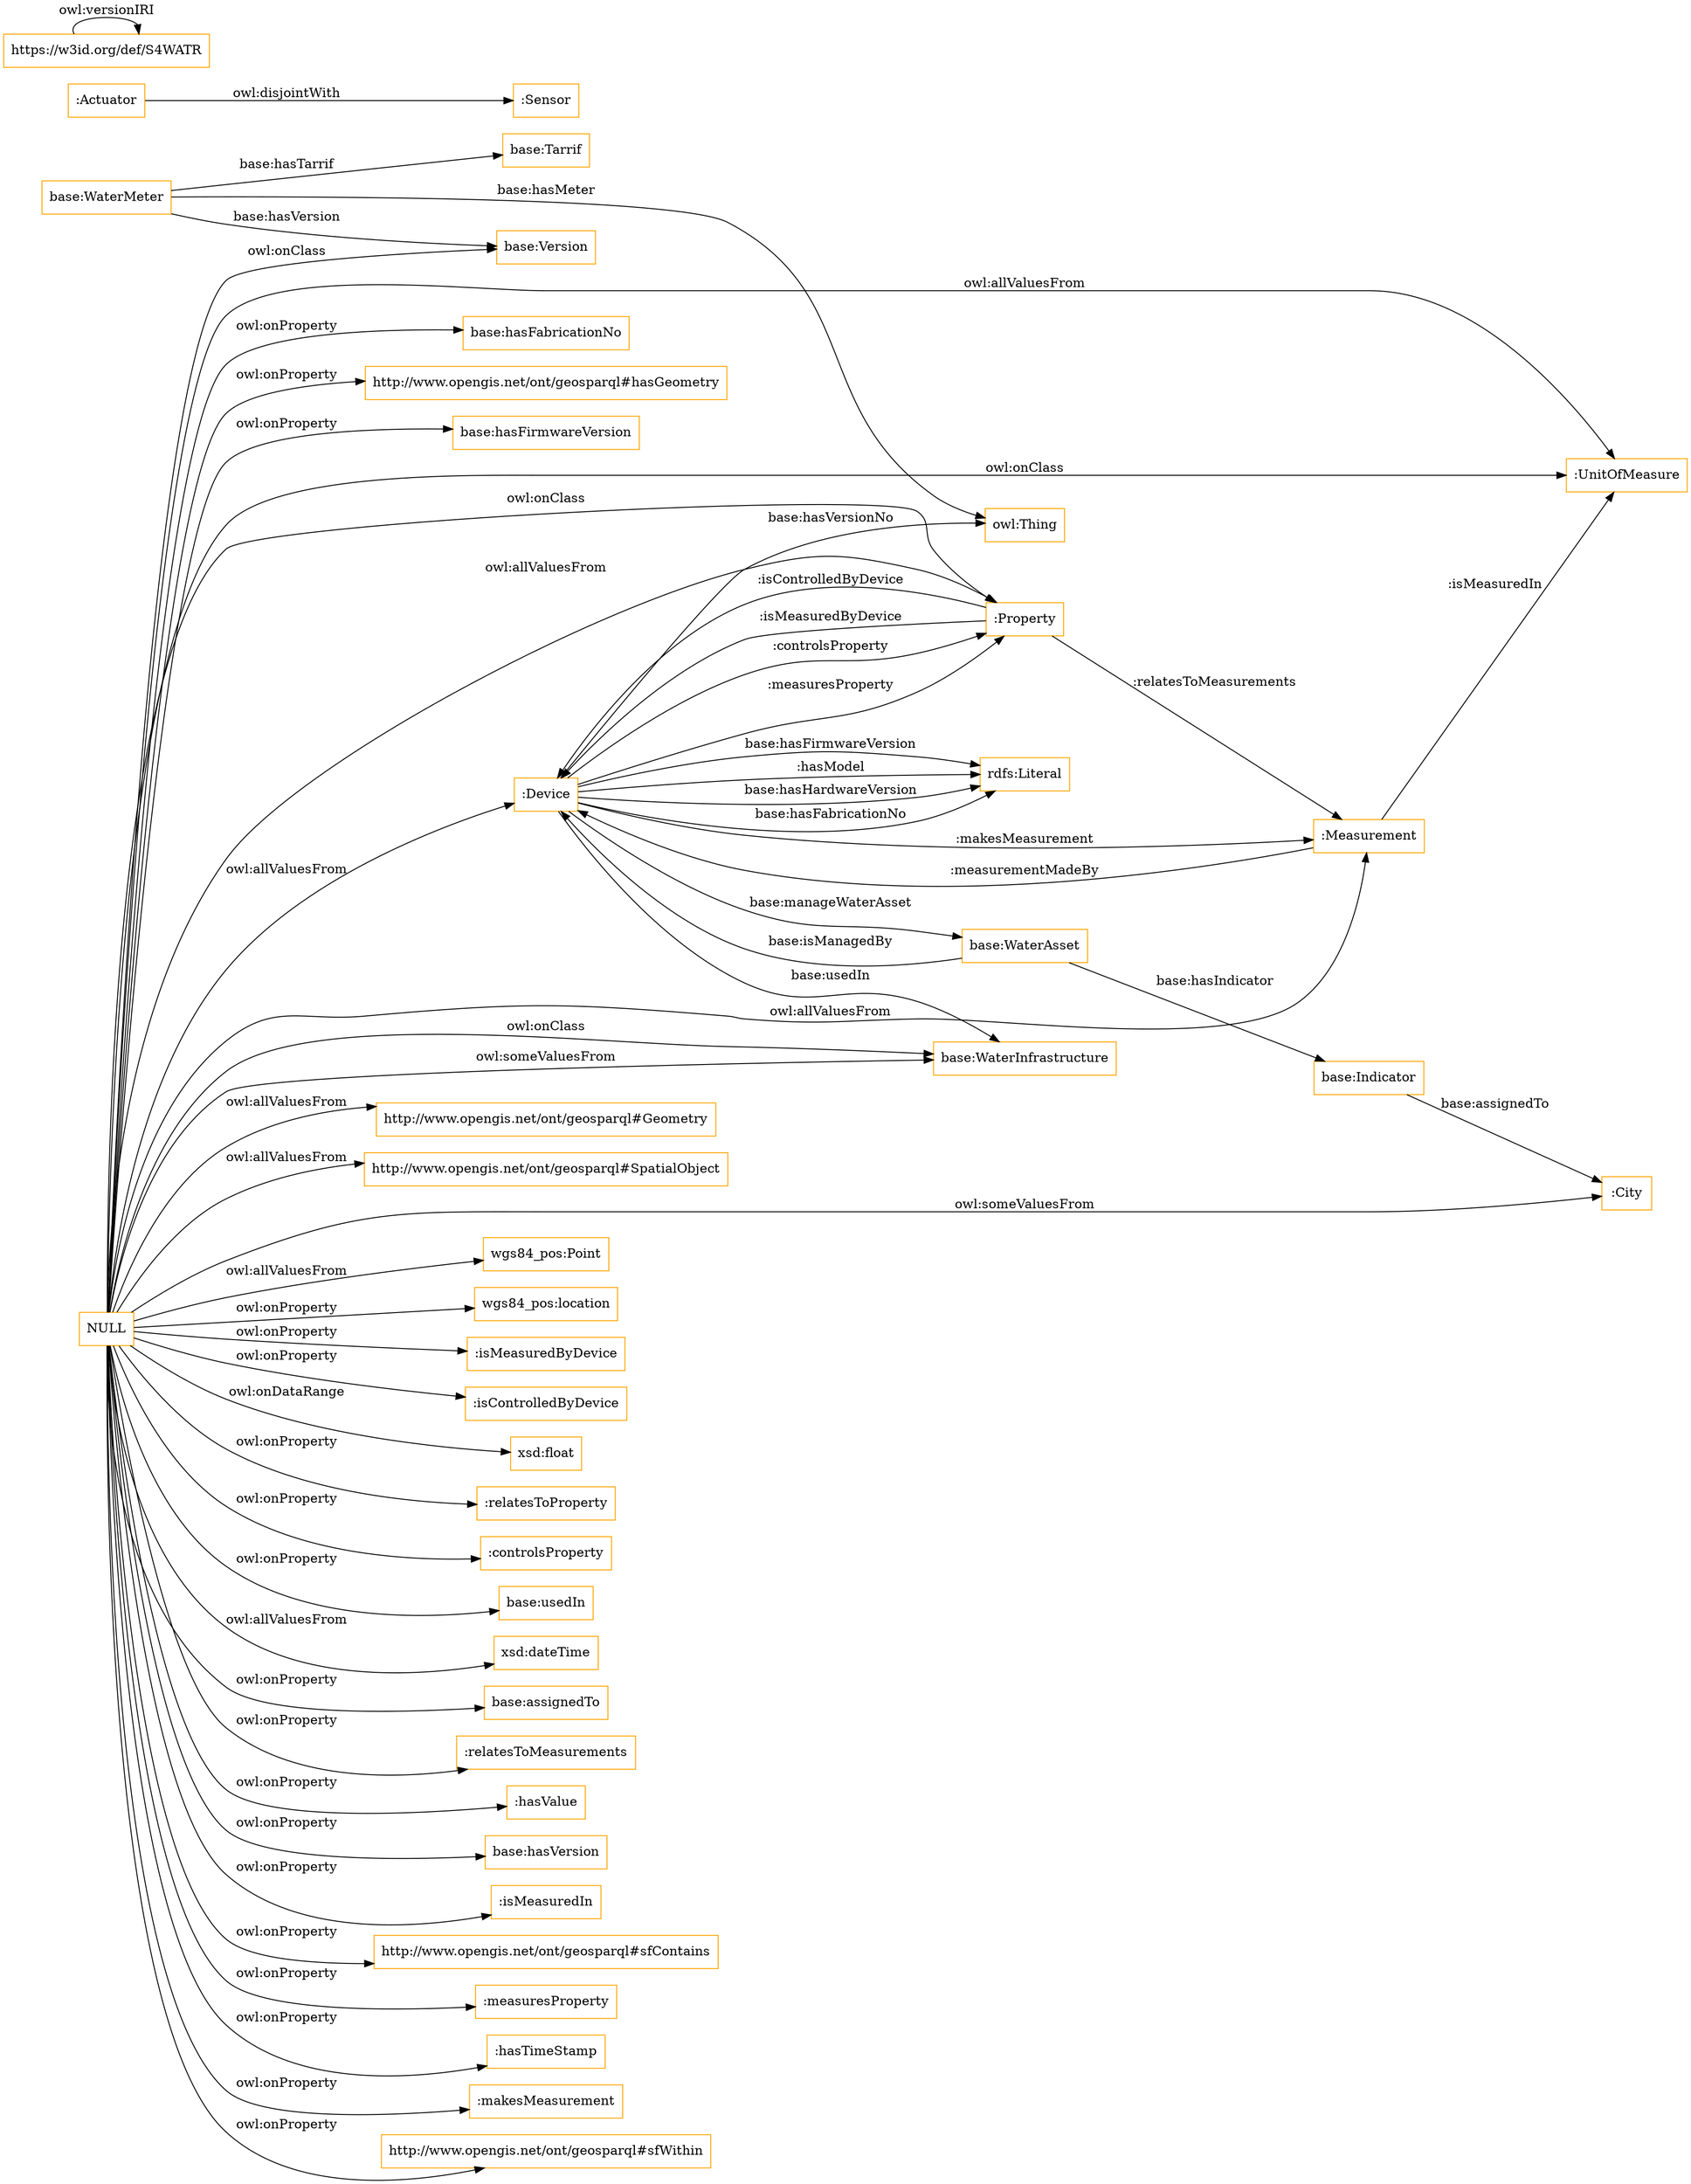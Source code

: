 digraph ar2dtool_diagram { 
rankdir=LR;
size="1501"
node [shape = rectangle, color="orange"]; "base:Version" ":Property" "base:WaterAsset" ":Sensor" "base:WaterMeter" "base:WaterInfrastructure" ":Device" "base:Indicator" "http://www.opengis.net/ont/geosparql#Geometry" "http://www.opengis.net/ont/geosparql#SpatialObject" ":UnitOfMeasure" ":City" "base:Tarrif" "wgs84_pos:Point" ":Measurement" ":Actuator" ; /*classes style*/
	"NULL" -> "wgs84_pos:location" [ label = "owl:onProperty" ];
	"NULL" -> "wgs84_pos:Point" [ label = "owl:allValuesFrom" ];
	"NULL" -> ":isMeasuredByDevice" [ label = "owl:onProperty" ];
	"NULL" -> ":isControlledByDevice" [ label = "owl:onProperty" ];
	"NULL" -> ":Measurement" [ label = "owl:allValuesFrom" ];
	"NULL" -> "xsd:float" [ label = "owl:onDataRange" ];
	"NULL" -> "http://www.opengis.net/ont/geosparql#Geometry" [ label = "owl:allValuesFrom" ];
	"NULL" -> "base:WaterInfrastructure" [ label = "owl:someValuesFrom" ];
	"NULL" -> ":relatesToProperty" [ label = "owl:onProperty" ];
	"NULL" -> ":controlsProperty" [ label = "owl:onProperty" ];
	"NULL" -> "base:usedIn" [ label = "owl:onProperty" ];
	"NULL" -> ":City" [ label = "owl:someValuesFrom" ];
	"NULL" -> "xsd:dateTime" [ label = "owl:allValuesFrom" ];
	"NULL" -> "base:Version" [ label = "owl:onClass" ];
	"NULL" -> "http://www.opengis.net/ont/geosparql#SpatialObject" [ label = "owl:allValuesFrom" ];
	"NULL" -> "base:assignedTo" [ label = "owl:onProperty" ];
	"NULL" -> ":relatesToMeasurements" [ label = "owl:onProperty" ];
	"NULL" -> ":hasValue" [ label = "owl:onProperty" ];
	"NULL" -> ":Property" [ label = "owl:onClass" ];
	"NULL" -> "base:hasVersion" [ label = "owl:onProperty" ];
	"NULL" -> ":UnitOfMeasure" [ label = "owl:allValuesFrom" ];
	"NULL" -> ":UnitOfMeasure" [ label = "owl:onClass" ];
	"NULL" -> ":isMeasuredIn" [ label = "owl:onProperty" ];
	"NULL" -> "http://www.opengis.net/ont/geosparql#sfContains" [ label = "owl:onProperty" ];
	"NULL" -> ":measuresProperty" [ label = "owl:onProperty" ];
	"NULL" -> "base:WaterInfrastructure" [ label = "owl:onClass" ];
	"NULL" -> ":hasTimeStamp" [ label = "owl:onProperty" ];
	"NULL" -> ":makesMeasurement" [ label = "owl:onProperty" ];
	"NULL" -> "http://www.opengis.net/ont/geosparql#sfWithin" [ label = "owl:onProperty" ];
	"NULL" -> "base:hasFabricationNo" [ label = "owl:onProperty" ];
	"NULL" -> ":Property" [ label = "owl:allValuesFrom" ];
	"NULL" -> ":Device" [ label = "owl:allValuesFrom" ];
	"NULL" -> "http://www.opengis.net/ont/geosparql#hasGeometry" [ label = "owl:onProperty" ];
	"NULL" -> "base:hasFirmwareVersion" [ label = "owl:onProperty" ];
	"https://w3id.org/def/S4WATR" -> "https://w3id.org/def/S4WATR" [ label = "owl:versionIRI" ];
	":Actuator" -> ":Sensor" [ label = "owl:disjointWith" ];
	"base:Indicator" -> ":City" [ label = "base:assignedTo" ];
	":Measurement" -> ":Device" [ label = ":measurementMadeBy" ];
	":Device" -> "base:WaterAsset" [ label = "base:manageWaterAsset" ];
	":Device" -> "rdfs:Literal" [ label = ":hasModel" ];
	":Property" -> ":Device" [ label = ":isControlledByDevice" ];
	":Device" -> "owl:Thing" [ label = "base:hasVersionNo" ];
	":Device" -> "rdfs:Literal" [ label = "base:hasHardwareVersion" ];
	"base:WaterMeter" -> "base:Version" [ label = "base:hasVersion" ];
	":Property" -> ":Measurement" [ label = ":relatesToMeasurements" ];
	":Device" -> ":Measurement" [ label = ":makesMeasurement" ];
	":Device" -> "rdfs:Literal" [ label = "base:hasFabricationNo" ];
	":Device" -> "rdfs:Literal" [ label = "base:hasFirmwareVersion" ];
	":Device" -> ":Property" [ label = ":controlsProperty" ];
	":Device" -> "base:WaterInfrastructure" [ label = "base:usedIn" ];
	"base:WaterAsset" -> ":Device" [ label = "base:isManagedBy" ];
	"base:WaterAsset" -> "base:Indicator" [ label = "base:hasIndicator" ];
	":Property" -> ":Device" [ label = ":isMeasuredByDevice" ];
	"base:WaterMeter" -> "base:Tarrif" [ label = "base:hasTarrif" ];
	"base:WaterMeter" -> "owl:Thing" [ label = "base:hasMeter" ];
	":Measurement" -> ":UnitOfMeasure" [ label = ":isMeasuredIn" ];
	":Device" -> ":Property" [ label = ":measuresProperty" ];

}
